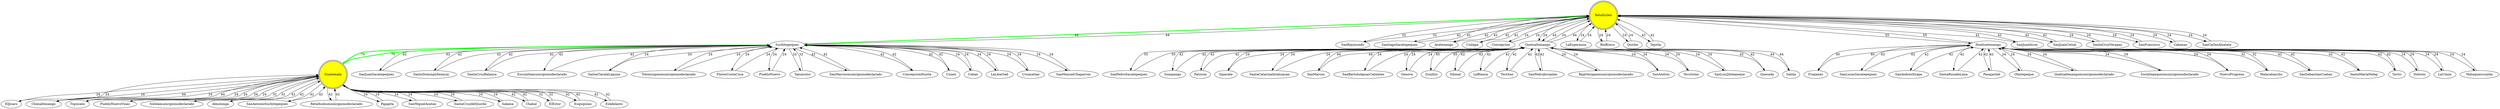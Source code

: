 digraph G {
Retalhuleu [style=filled, shape=doublecircle, fillcolor=yellow];
Retalhuleu -> Suchitepequez [label="44", color="green", penwidth=3, style=bold,];
Retalhuleu -> SanRaymundo [label="32", color="black"];
Retalhuleu -> SantiagoSacatepequez [label="42", color="black"];
Retalhuleu -> Acatenango [label="42", color="black"];
Retalhuleu -> Cuilapa [label="42", color="black"];
Retalhuleu -> Concepcion [label="24", color="black"];
Retalhuleu -> Quetzaltenango [label="24", color="black"];
Retalhuleu -> LaEsperanza [label="24", color="black"];
Retalhuleu -> RioBravo [label="24", color="black"];
Retalhuleu -> Quiche [label="24", color="black"];
Retalhuleu -> Tejutla [label="42", color="black"];
Retalhuleu -> Huehuetenango [label="55", color="black"];
Retalhuleu -> SanJuanIxcoy [label="42", color="black"];
Retalhuleu -> SanJuanCotzal [label="42", color="black"];
Retalhuleu -> SantaCruzVerapaz [label="24", color="black"];
Retalhuleu -> SanFrancisco [label="24", color="black"];
Retalhuleu -> Cabanas [label="24", color="black"];
Retalhuleu -> SanCarlosAlzatate [label="24", color="black"];
Retalhuleu -> Quetzaltenango [label="44", color="black"];
Suchitepequez -> Retalhuleu [label="44", color="black"];
Suchitepequez -> Guatemala [label="70", color="green", penwidth=3, style=bold,];
Suchitepequez -> SanJuanSacatepequez [label="62", color="black"];
Suchitepequez -> SantoDomingoXenacoj [label="42", color="black"];
Suchitepequez -> SantaCruzBalanya [label="42", color="black"];
Suchitepequez -> Escuintlamunicipionodeclarado [label="42", color="black"];
Suchitepequez -> SantaClaralaLaguna [label="24", color="black"];
Suchitepequez -> Totonicapanmunicipionodeclarado [label="24", color="black"];
Suchitepequez -> FloresCostaCuca [label="24", color="black"];
Suchitepequez -> PuebloNuevo [label="24", color="black"];
Suchitepequez -> Tajumulco [label="32", color="black"];
Suchitepequez -> SanMarcosmunicipionodeclarado [label="42", color="black"];
Suchitepequez -> ConcepcionHuista [label="42", color="black"];
Suchitepequez -> Cunen [label="42", color="black"];
Suchitepequez -> Coban [label="24", color="black"];
Suchitepequez -> LaLibertad [label="24", color="black"];
Suchitepequez -> Usumatlan [label="24", color="black"];
Suchitepequez -> SanManuelChaparron [label="24", color="black"];
Guatemala [style=filled, shape=doublecircle, fillcolor=yellow];
Guatemala -> Suchitepequez [label="70", color="green", penwidth=3, style=bold,];
Guatemala -> ElJicaro [label="24", color="black"];
Guatemala -> Chimaltenango [label="24", color="black"];
Guatemala -> Tiquisate [label="24", color="black"];
Guatemala -> PuebloNuevoVinas [label="24", color="black"];
Guatemala -> Sololamunicipionodeclarado [label="32", color="black"];
Guatemala -> Almolonga [label="42", color="black"];
Guatemala -> SanAntonioSuchitepequez [label="42", color="black"];
Guatemala -> Retalhuleumunicipionodeclarado [label="42", color="black"];
Guatemala -> Pajapita [label="24", color="black"];
Guatemala -> SanMiguelAcatan [label="24", color="black"];
Guatemala -> SantaCruzdelQuiche [label="24", color="black"];
Guatemala -> Salama [label="24", color="black"];
Guatemala -> Chahal [label="42", color="black"];
Guatemala -> ElEstor [label="32", color="black"];
Guatemala -> Esquipulas [label="42", color="black"];
Guatemala -> ElAdelanto [label="42", color="black"];
Guatemala -> Chimaltenango [label="44", color="black"];
Quetzaltenango -> SanPedroSacatepequez [label="55", color="black"];
Quetzaltenango -> Sumpango [label="42", color="black"];
Quetzaltenango -> Patzicia [label="42", color="black"];
Quetzaltenango -> Sipacate [label="24", color="black"];
Quetzaltenango -> SantaCatarinaIxtahuacan [label="24", color="black"];
Quetzaltenango -> SanMarcos [label="44", color="black"];
Quetzaltenango -> SanBartoloAguasCalientes [label="24", color="black"];
Quetzaltenango -> Retalhuleu [label="24", color="black"];
Quetzaltenango -> Genova [label="24", color="black"];
Quetzaltenango -> Zunilito [label="85", color="black"];
Quetzaltenango -> Sibinal [label="62", color="black"];
Quetzaltenango -> LaBlanca [label="42", color="black"];
Quetzaltenango -> Tectitan [label="42", color="black"];
Quetzaltenango -> SanPedroJocopilas [label="42", color="black"];
Quetzaltenango -> BajaVerapazmunicipionodeclarado [label="24", color="black"];
Quetzaltenango -> SanAndres [label="24", color="black"];
Quetzaltenango -> Teculutan [label="24", color="black"];
Quetzaltenango -> SanLuisJilotepeque [label="24", color="black"];
Quetzaltenango -> Quesada [label="42", color="black"];
Quetzaltenango -> Salola [label="44", color="black"];
Quetzaltenango -> Retalhuleu [label="44", color="black"];
SanPedroSacatepequez -> Quetzaltenango [label="55", color="black"];
SanJuanSacatepequez -> Suchitepequez [label="62", color="black"];
SanRaymundo -> Retalhuleu [label="32", color="black"];
Huehuetenango -> Fraijanes [label="85", color="black"];
Huehuetenango -> SanLucasSacatepequez [label="62", color="black"];
Huehuetenango -> SanAndresItzapa [label="42", color="black"];
Huehuetenango -> SantaRosadeLima [label="42", color="black"];
Huehuetenango -> Panajachel [label="42", color="black"];
Huehuetenango -> Olintepeque [label="24", color="black"];
Huehuetenango -> Quetzaltenangomunicipionodeclarado [label="24", color="black"];
Huehuetenango -> Suchitepequezmunicipionodeclarado [label="24", color="black"];
Huehuetenango -> NuevoProgreso [label="24", color="black"];
Huehuetenango -> Retalhuleu [label="55", color="black"];
Huehuetenango -> Malacatancito [label="32", color="black"];
Huehuetenango -> SanSebastianCoatan [label="42", color="black"];
Huehuetenango -> SantaMariaNebaj [label="42", color="black"];
Huehuetenango -> Tactic [label="42", color="black"];
Huehuetenango -> Dolores [label="24", color="black"];
Huehuetenango -> LaUnion [label="24", color="black"];
Huehuetenango -> Mataquescuintla [label="24", color="black"];
Fraijanes -> Huehuetenango [label="85", color="black"];
ElJicaro -> Guatemala [label="24", color="black"];
Sumpango -> Quetzaltenango [label="42", color="black"];
SantoDomingoXenacoj -> Suchitepequez [label="42", color="black"];
SantiagoSacatepequez -> Retalhuleu [label="42", color="black"];
SanLucasSacatepequez -> Huehuetenango [label="62", color="black"];
Chimaltenango -> Guatemala [label="24", color="black"];
Chimaltenango -> Guatemala [label="44", color="black"];
Patzicia -> Quetzaltenango [label="42", color="black"];
SantaCruzBalanya -> Suchitepequez [label="42", color="black"];
Acatenango -> Retalhuleu [label="42", color="black"];
SanAndresItzapa -> Huehuetenango [label="42", color="black"];
Tiquisate -> Guatemala [label="24", color="black"];
Sipacate -> Quetzaltenango [label="24", color="black"];
Escuintlamunicipionodeclarado -> Suchitepequez [label="42", color="black"];
Cuilapa -> Retalhuleu [label="42", color="black"];
SantaRosadeLima -> Huehuetenango [label="42", color="black"];
PuebloNuevoVinas -> Guatemala [label="24", color="black"];
SantaCatarinaIxtahuacan -> Quetzaltenango [label="24", color="black"];
SantaClaralaLaguna -> Suchitepequez [label="24", color="black"];
Concepcion -> Retalhuleu [label="24", color="black"];
SanMarcos -> Quetzaltenango [label="44", color="black"];
Panajachel -> Huehuetenango [label="42", color="black"];
Sololamunicipionodeclarado -> Guatemala [label="32", color="black"];
SanBartoloAguasCalientes -> Quetzaltenango [label="24", color="black"];
Totonicapanmunicipionodeclarado -> Suchitepequez [label="24", color="black"];
Olintepeque -> Huehuetenango [label="24", color="black"];
Almolonga -> Guatemala [label="42", color="black"];
Genova -> Quetzaltenango [label="24", color="black"];
FloresCostaCuca -> Suchitepequez [label="24", color="black"];
LaEsperanza -> Retalhuleu [label="24", color="black"];
Quetzaltenangomunicipionodeclarado -> Huehuetenango [label="24", color="black"];
SanAntonioSuchitepequez -> Guatemala [label="42", color="black"];
Zunilito -> Quetzaltenango [label="85", color="black"];
PuebloNuevo -> Suchitepequez [label="24", color="black"];
RioBravo -> Retalhuleu [label="24", color="black"];
Suchitepequezmunicipionodeclarado -> Huehuetenango [label="24", color="black"];
Quiche -> Retalhuleu [label="24", color="black"];
Retalhuleumunicipionodeclarado -> Guatemala [label="42", color="black"];
Sibinal -> Quetzaltenango [label="62", color="black"];
Tajumulco -> Suchitepequez [label="32", color="black"];
Tejutla -> Retalhuleu [label="42", color="black"];
NuevoProgreso -> Huehuetenango [label="24", color="black"];
Pajapita -> Guatemala [label="24", color="black"];
LaBlanca -> Quetzaltenango [label="42", color="black"];
SanMarcosmunicipionodeclarado -> Suchitepequez [label="42", color="black"];
Malacatancito -> Huehuetenango [label="32", color="black"];
SanMiguelAcatan -> Guatemala [label="24", color="black"];
Tectitan -> Quetzaltenango [label="42", color="black"];
ConcepcionHuista -> Suchitepequez [label="42", color="black"];
SanJuanIxcoy -> Retalhuleu [label="42", color="black"];
SanSebastianCoatan -> Huehuetenango [label="42", color="black"];
SantaCruzdelQuiche -> Guatemala [label="24", color="black"];
SanPedroJocopilas -> Quetzaltenango [label="42", color="black"];
Cunen -> Suchitepequez [label="42", color="black"];
SanJuanCotzal -> Retalhuleu [label="42", color="black"];
SantaMariaNebaj -> Huehuetenango [label="42", color="black"];
Salama -> Guatemala [label="24", color="black"];
BajaVerapazmunicipionodeclarado -> Quetzaltenango [label="24", color="black"];
Coban -> Suchitepequez [label="24", color="black"];
SantaCruzVerapaz -> Retalhuleu [label="24", color="black"];
Tactic -> Huehuetenango [label="42", color="black"];
Chahal -> Guatemala [label="42", color="black"];
SanAndres -> Quetzaltenango [label="24", color="black"];
LaLibertad -> Suchitepequez [label="24", color="black"];
SanFrancisco -> Retalhuleu [label="24", color="black"];
Dolores -> Huehuetenango [label="24", color="black"];
ElEstor -> Guatemala [label="32", color="black"];
Teculutan -> Quetzaltenango [label="24", color="black"];
Usumatlan -> Suchitepequez [label="24", color="black"];
Cabanas -> Retalhuleu [label="24", color="black"];
LaUnion -> Huehuetenango [label="24", color="black"];
Esquipulas -> Guatemala [label="42", color="black"];
SanLuisJilotepeque -> Quetzaltenango [label="24", color="black"];
SanManuelChaparron -> Suchitepequez [label="24", color="black"];
SanCarlosAlzatate -> Retalhuleu [label="24", color="black"];
Mataquescuintla -> Huehuetenango [label="24", color="black"];
ElAdelanto -> Guatemala [label="42", color="black"];
Quesada -> Quetzaltenango [label="42", color="black"];
Salola -> Quetzaltenango [label="44", color="black"];
}
